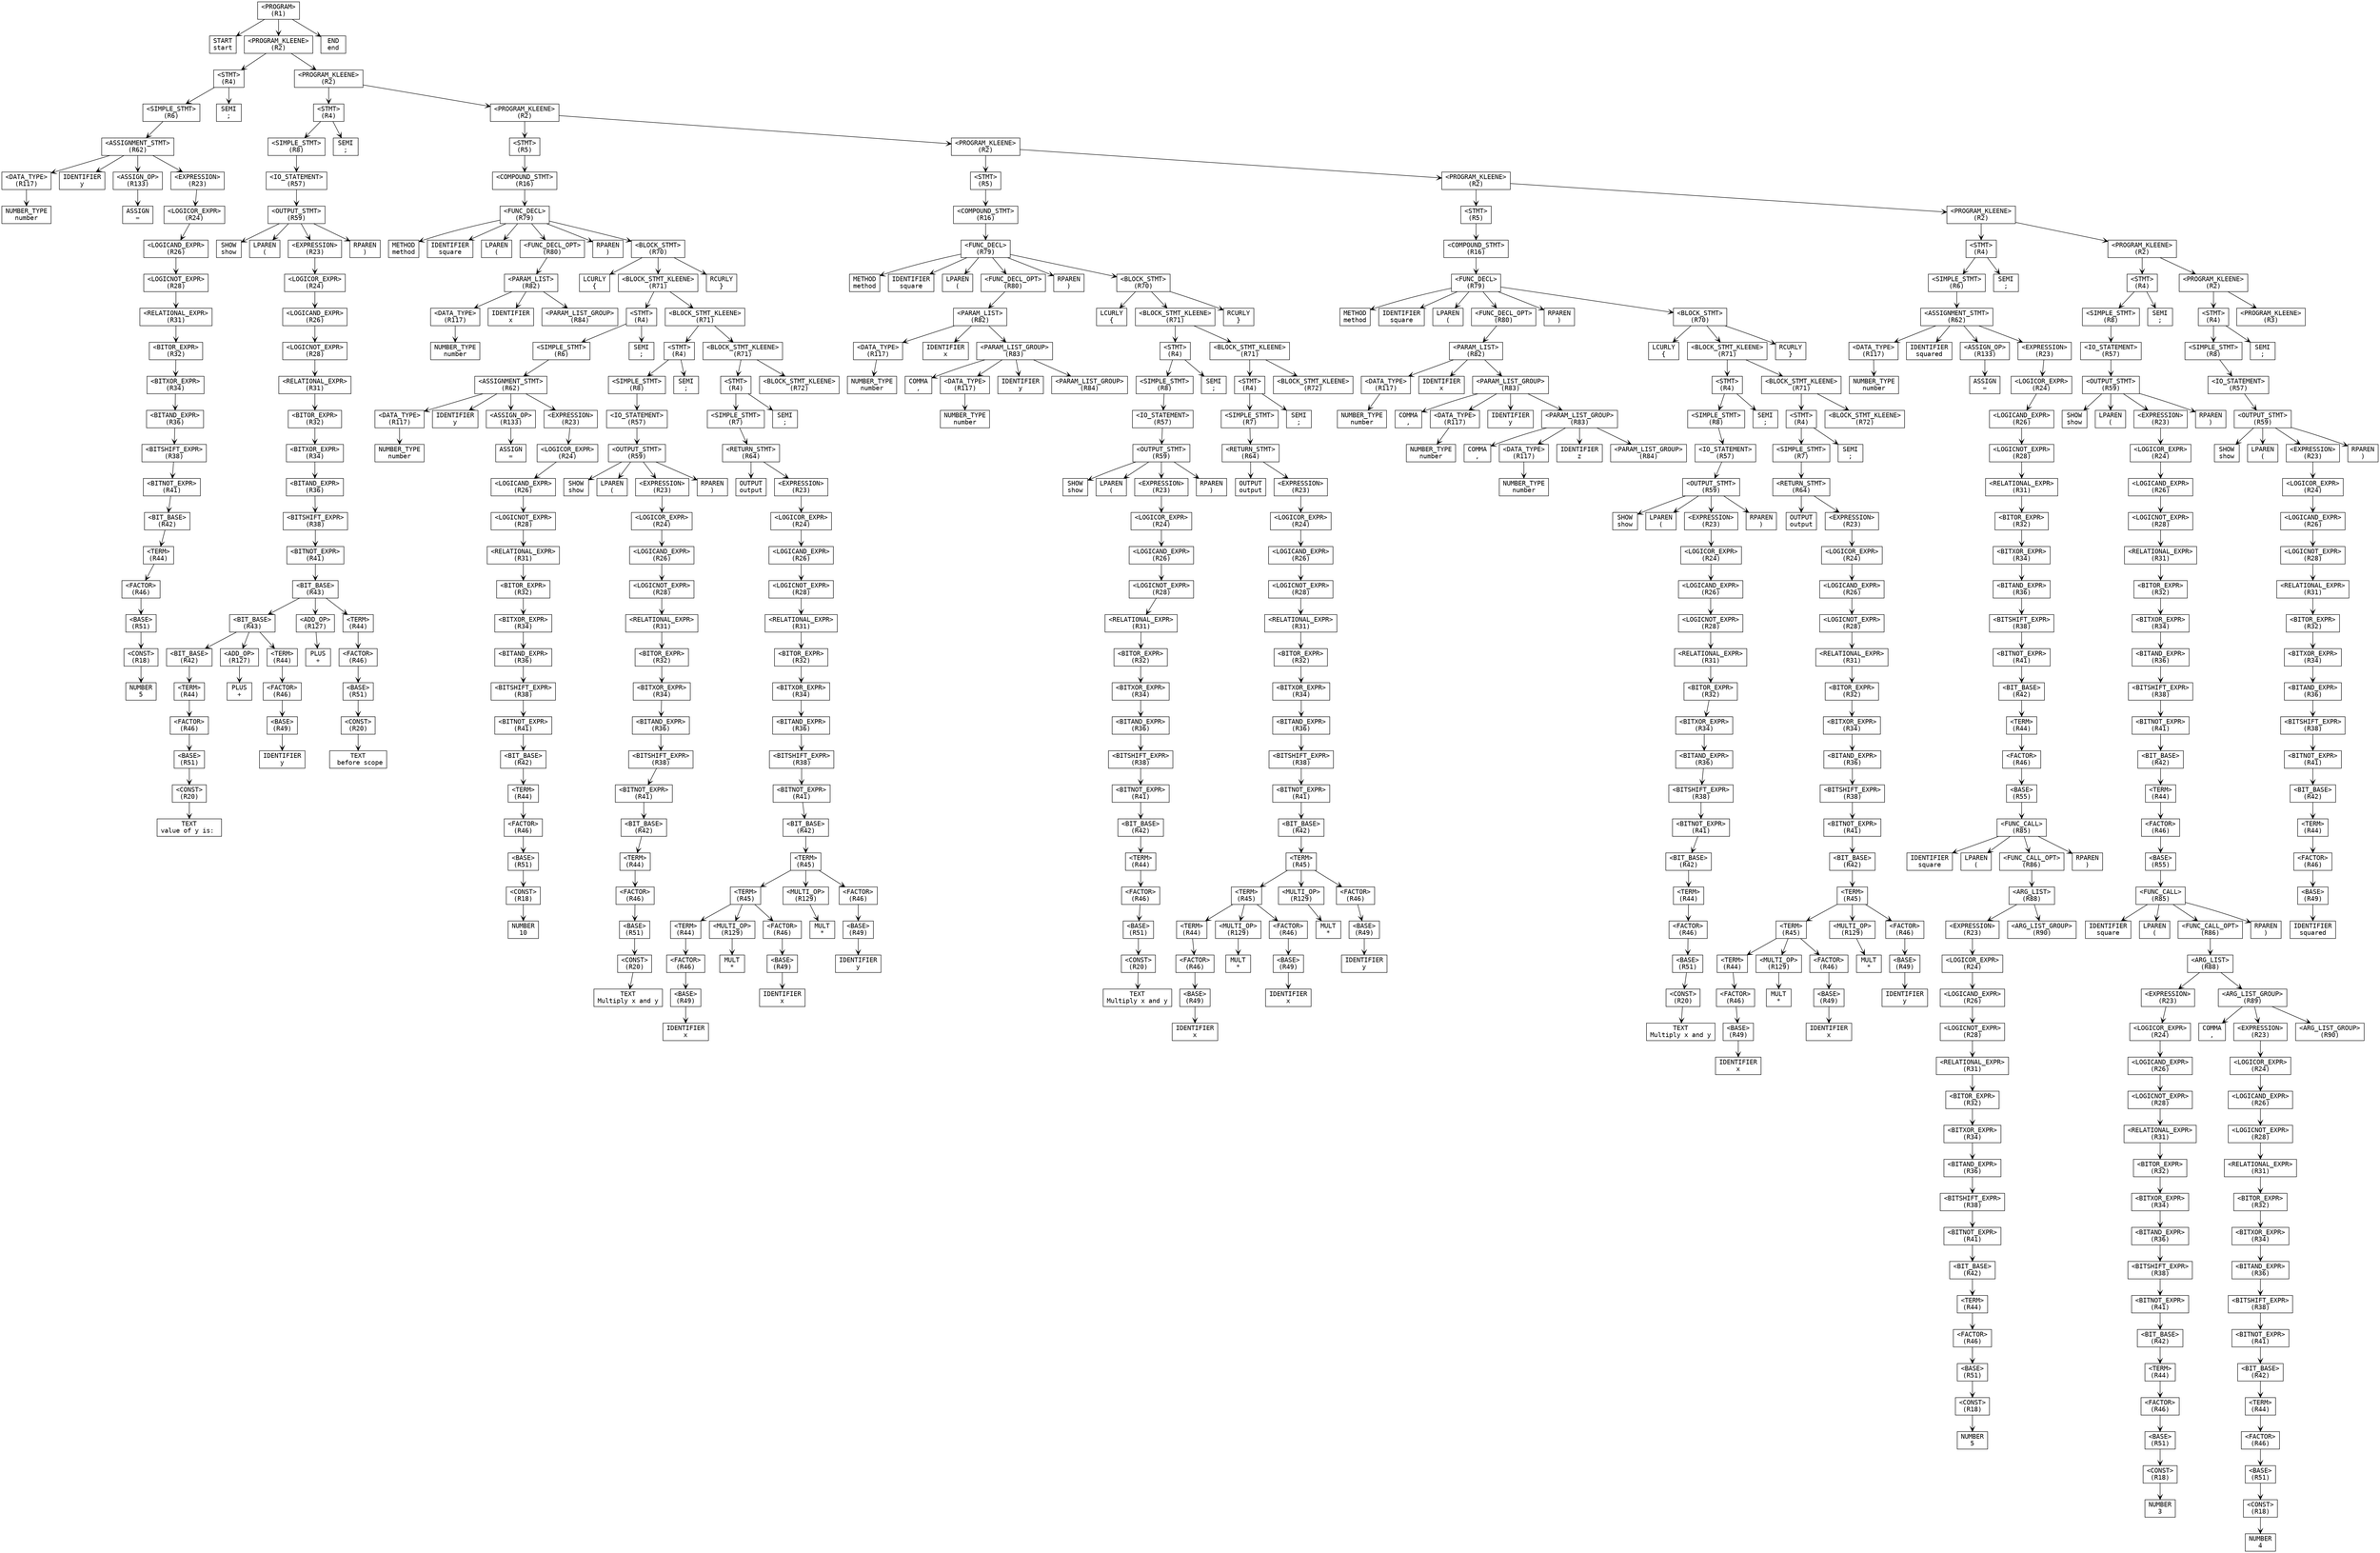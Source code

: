 digraph ParseTree {
  node [shape=box, fontname="Courier"];
  edge [arrowhead=vee];
  n608316716 [label="<PROGRAM>\n(R1)"];
  n1078910404 [label="START\nstart"];
  n608316716 -> n1078910404;
  n941314128 [label="<PROGRAM_KLEENE>\n(R2)"];
  n1092214357 [label="<STMT>\n(R4)"];
  n1504951161 [label="<SIMPLE_STMT>\n(R6)"];
  n1176192157 [label="<ASSIGNMENT_STMT>\n(R62)"];
  n610276830 [label="<DATA_TYPE>\n(R117)"];
  n730106993 [label="NUMBER_TYPE\nnumber"];
  n610276830 -> n730106993;
  n1176192157 -> n610276830;
  n1873318411 [label="IDENTIFIER\ny"];
  n1176192157 -> n1873318411;
  n1938492623 [label="<ASSIGN_OP>\n(R133)"];
  n1465985413 [label="ASSIGN\n="];
  n1938492623 -> n1465985413;
  n1176192157 -> n1938492623;
  n1485422620 [label="<EXPRESSION>\n(R23)"];
  n1939487180 [label="<LOGICOR_EXPR>\n(R24)"];
  n1482468868 [label="<LOGICAND_EXPR>\n(R26)"];
  n103778699 [label="<LOGICNOT_EXPR>\n(R28)"];
  n279978098 [label="<RELATIONAL_EXPR>\n(R31)"];
  n843460593 [label="<BITOR_EXPR>\n(R32)"];
  n265788211 [label="<BITXOR_EXPR>\n(R34)"];
  n1976445075 [label="<BITAND_EXPR>\n(R36)"];
  n1693197800 [label="<BITSHIFT_EXPR>\n(R38)"];
  n1733732131 [label="<BITNOT_EXPR>\n(R41)"];
  n1424729849 [label="<BIT_BASE>\n(R42)"];
  n1348830791 [label="<TERM>\n(R44)"];
  n1428372166 [label="<FACTOR>\n(R46)"];
  n127852798 [label="<BASE>\n(R51)"];
  n248201882 [label="<CONST>\n(R18)"];
  n1918937786 [label="NUMBER\n5"];
  n248201882 -> n1918937786;
  n127852798 -> n248201882;
  n1428372166 -> n127852798;
  n1348830791 -> n1428372166;
  n1424729849 -> n1348830791;
  n1733732131 -> n1424729849;
  n1693197800 -> n1733732131;
  n1976445075 -> n1693197800;
  n265788211 -> n1976445075;
  n843460593 -> n265788211;
  n279978098 -> n843460593;
  n103778699 -> n279978098;
  n1482468868 -> n103778699;
  n1939487180 -> n1482468868;
  n1485422620 -> n1939487180;
  n1176192157 -> n1485422620;
  n1504951161 -> n1176192157;
  n1092214357 -> n1504951161;
  n1054427962 [label="SEMI\n;"];
  n1092214357 -> n1054427962;
  n941314128 -> n1092214357;
  n1311823119 [label="<PROGRAM_KLEENE>\n(R2)"];
  n448496065 [label="<STMT>\n(R4)"];
  n1836703062 [label="<SIMPLE_STMT>\n(R8)"];
  n428723032 [label="<IO_STATEMENT>\n(R57)"];
  n1365114315 [label="<OUTPUT_STMT>\n(R59)"];
  n397331368 [label="SHOW\nshow"];
  n1365114315 -> n397331368;
  n882784102 [label="LPAREN\n("];
  n1365114315 -> n882784102;
  n1128201638 [label="<EXPRESSION>\n(R23)"];
  n2100556719 [label="<LOGICOR_EXPR>\n(R24)"];
  n480347178 [label="<LOGICAND_EXPR>\n(R26)"];
  n1505863135 [label="<LOGICNOT_EXPR>\n(R28)"];
  n1831252108 [label="<RELATIONAL_EXPR>\n(R31)"];
  n258643980 [label="<BITOR_EXPR>\n(R32)"];
  n536534303 [label="<BITXOR_EXPR>\n(R34)"];
  n1262582882 [label="<BITAND_EXPR>\n(R36)"];
  n331028310 [label="<BITSHIFT_EXPR>\n(R38)"];
  n1221220309 [label="<BITNOT_EXPR>\n(R41)"];
  n26307062 [label="<BIT_BASE>\n(R43)"];
  n1106487242 [label="<BIT_BASE>\n(R43)"];
  n179902725 [label="<BIT_BASE>\n(R42)"];
  n282559352 [label="<TERM>\n(R44)"];
  n444831309 [label="<FACTOR>\n(R46)"];
  n1175629600 [label="<BASE>\n(R51)"];
  n69330902 [label="<CONST>\n(R20)"];
  n683763817 [label="TEXT\nvalue of y is: "];
  n69330902 -> n683763817;
  n1175629600 -> n69330902;
  n444831309 -> n1175629600;
  n282559352 -> n444831309;
  n179902725 -> n282559352;
  n1106487242 -> n179902725;
  n787915458 [label="<ADD_OP>\n(R127)"];
  n2102289299 [label="PLUS\n+"];
  n787915458 -> n2102289299;
  n1106487242 -> n787915458;
  n1985623227 [label="<TERM>\n(R44)"];
  n1442547769 [label="<FACTOR>\n(R46)"];
  n1317060854 [label="<BASE>\n(R49)"];
  n1079795790 [label="IDENTIFIER\ny"];
  n1317060854 -> n1079795790;
  n1442547769 -> n1317060854;
  n1985623227 -> n1442547769;
  n1106487242 -> n1985623227;
  n26307062 -> n1106487242;
  n1736731410 [label="<ADD_OP>\n(R127)"];
  n1849134491 [label="PLUS\n+"];
  n1736731410 -> n1849134491;
  n26307062 -> n1736731410;
  n653813723 [label="<TERM>\n(R44)"];
  n92618074 [label="<FACTOR>\n(R46)"];
  n1100810755 [label="<BASE>\n(R51)"];
  n328469758 [label="<CONST>\n(R20)"];
  n1983346664 [label="TEXT\n before scope"];
  n328469758 -> n1983346664;
  n1100810755 -> n328469758;
  n92618074 -> n1100810755;
  n653813723 -> n92618074;
  n26307062 -> n653813723;
  n1221220309 -> n26307062;
  n331028310 -> n1221220309;
  n1262582882 -> n331028310;
  n536534303 -> n1262582882;
  n258643980 -> n536534303;
  n1831252108 -> n258643980;
  n1505863135 -> n1831252108;
  n480347178 -> n1505863135;
  n2100556719 -> n480347178;
  n1128201638 -> n2100556719;
  n1365114315 -> n1128201638;
  n1526004633 [label="RPAREN\n)"];
  n1365114315 -> n1526004633;
  n428723032 -> n1365114315;
  n1836703062 -> n428723032;
  n448496065 -> n1836703062;
  n1938833366 [label="SEMI\n;"];
  n448496065 -> n1938833366;
  n1311823119 -> n448496065;
  n1087389350 [label="<PROGRAM_KLEENE>\n(R2)"];
  n227907939 [label="<STMT>\n(R5)"];
  n1891664763 [label="<COMPOUND_STMT>\n(R16)"];
  n39611450 [label="<FUNC_DECL>\n(R79)"];
  n1127765977 [label="METHOD\nmethod"];
  n39611450 -> n1127765977;
  n1657245788 [label="IDENTIFIER\nsquare"];
  n39611450 -> n1657245788;
  n375921700 [label="LPAREN\n("];
  n39611450 -> n375921700;
  n1999937391 [label="<FUNC_DECL_OPT>\n(R80)"];
  n1991477455 [label="<PARAM_LIST>\n(R82)"];
  n682144565 [label="<DATA_TYPE>\n(R117)"];
  n2121728824 [label="NUMBER_TYPE\nnumber"];
  n682144565 -> n2121728824;
  n1991477455 -> n682144565;
  n761996414 [label="IDENTIFIER\nx"];
  n1991477455 -> n761996414;
  n1198798060 [label="<PARAM_LIST_GROUP>\n(R84)"];
  n1991477455 -> n1198798060;
  n1999937391 -> n1991477455;
  n39611450 -> n1999937391;
  n707270188 [label="RPAREN\n)"];
  n39611450 -> n707270188;
  n1820376722 [label="<BLOCK_STMT>\n(R70)"];
  n406601640 [label="LCURLY\n{"];
  n1820376722 -> n406601640;
  n2114566935 [label="<BLOCK_STMT_KLEENE>\n(R71)"];
  n351947660 [label="<STMT>\n(R4)"];
  n2103903151 [label="<SIMPLE_STMT>\n(R6)"];
  n73380564 [label="<ASSIGNMENT_STMT>\n(R62)"];
  n926773323 [label="<DATA_TYPE>\n(R117)"];
  n1910373131 [label="NUMBER_TYPE\nnumber"];
  n926773323 -> n1910373131;
  n73380564 -> n926773323;
  n887289060 [label="IDENTIFIER\ny"];
  n73380564 -> n887289060;
  n1297230270 [label="<ASSIGN_OP>\n(R133)"];
  n288470903 [label="ASSIGN\n="];
  n1297230270 -> n288470903;
  n73380564 -> n1297230270;
  n262800377 [label="<EXPRESSION>\n(R23)"];
  n751604540 [label="<LOGICOR_EXPR>\n(R24)"];
  n1880051906 [label="<LOGICAND_EXPR>\n(R26)"];
  n1822018491 [label="<LOGICNOT_EXPR>\n(R28)"];
  n863217690 [label="<RELATIONAL_EXPR>\n(R31)"];
  n2070845499 [label="<BITOR_EXPR>\n(R32)"];
  n1902989012 [label="<BITXOR_EXPR>\n(R34)"];
  n1401657169 [label="<BITAND_EXPR>\n(R36)"];
  n2107037250 [label="<BITSHIFT_EXPR>\n(R38)"];
  n1924544139 [label="<BITNOT_EXPR>\n(R41)"];
  n1773592039 [label="<BIT_BASE>\n(R42)"];
  n1720250015 [label="<TERM>\n(R44)"];
  n761729226 [label="<FACTOR>\n(R46)"];
  n1848015235 [label="<BASE>\n(R51)"];
  n824232005 [label="<CONST>\n(R18)"];
  n276636904 [label="NUMBER\n10"];
  n824232005 -> n276636904;
  n1848015235 -> n824232005;
  n761729226 -> n1848015235;
  n1720250015 -> n761729226;
  n1773592039 -> n1720250015;
  n1924544139 -> n1773592039;
  n2107037250 -> n1924544139;
  n1401657169 -> n2107037250;
  n1902989012 -> n1401657169;
  n2070845499 -> n1902989012;
  n863217690 -> n2070845499;
  n1822018491 -> n863217690;
  n1880051906 -> n1822018491;
  n751604540 -> n1880051906;
  n262800377 -> n751604540;
  n73380564 -> n262800377;
  n2103903151 -> n73380564;
  n351947660 -> n2103903151;
  n92903277 [label="SEMI\n;"];
  n351947660 -> n92903277;
  n2114566935 -> n351947660;
  n1480461374 [label="<BLOCK_STMT_KLEENE>\n(R71)"];
  n1869321628 [label="<STMT>\n(R4)"];
  n373864189 [label="<SIMPLE_STMT>\n(R8)"];
  n1605593510 [label="<IO_STATEMENT>\n(R57)"];
  n2009383314 [label="<OUTPUT_STMT>\n(R59)"];
  n1152417155 [label="SHOW\nshow"];
  n2009383314 -> n1152417155;
  n396149942 [label="LPAREN\n("];
  n2009383314 -> n396149942;
  n1403412922 [label="<EXPRESSION>\n(R23)"];
  n37741069 [label="<LOGICOR_EXPR>\n(R24)"];
  n1160039340 [label="<LOGICAND_EXPR>\n(R26)"];
  n879501002 [label="<LOGICNOT_EXPR>\n(R28)"];
  n1411842636 [label="<RELATIONAL_EXPR>\n(R31)"];
  n695582031 [label="<BITOR_EXPR>\n(R32)"];
  n1257208422 [label="<BITXOR_EXPR>\n(R34)"];
  n505522111 [label="<BITAND_EXPR>\n(R36)"];
  n1928917845 [label="<BITSHIFT_EXPR>\n(R38)"];
  n1986246528 [label="<BITNOT_EXPR>\n(R41)"];
  n1198448480 [label="<BIT_BASE>\n(R42)"];
  n1415677037 [label="<TERM>\n(R44)"];
  n1630971887 [label="<FACTOR>\n(R46)"];
  n167957502 [label="<BASE>\n(R51)"];
  n992385025 [label="<CONST>\n(R20)"];
  n1673273828 [label="TEXT\nMultiply x and y"];
  n992385025 -> n1673273828;
  n167957502 -> n992385025;
  n1630971887 -> n167957502;
  n1415677037 -> n1630971887;
  n1198448480 -> n1415677037;
  n1986246528 -> n1198448480;
  n1928917845 -> n1986246528;
  n505522111 -> n1928917845;
  n1257208422 -> n505522111;
  n695582031 -> n1257208422;
  n1411842636 -> n695582031;
  n879501002 -> n1411842636;
  n1160039340 -> n879501002;
  n37741069 -> n1160039340;
  n1403412922 -> n37741069;
  n2009383314 -> n1403412922;
  n937556899 [label="RPAREN\n)"];
  n2009383314 -> n937556899;
  n1605593510 -> n2009383314;
  n373864189 -> n1605593510;
  n1869321628 -> n373864189;
  n727729026 [label="SEMI\n;"];
  n1869321628 -> n727729026;
  n1480461374 -> n1869321628;
  n604582015 [label="<BLOCK_STMT_KLEENE>\n(R71)"];
  n641242651 [label="<STMT>\n(R4)"];
  n507268508 [label="<SIMPLE_STMT>\n(R7)"];
  n929653130 [label="<RETURN_STMT>\n(R64)"];
  n1510876624 [label="OUTPUT\noutput"];
  n929653130 -> n1510876624;
  n946141380 [label="<EXPRESSION>\n(R23)"];
  n1153958649 [label="<LOGICOR_EXPR>\n(R24)"];
  n953241307 [label="<LOGICAND_EXPR>\n(R26)"];
  n324721844 [label="<LOGICNOT_EXPR>\n(R28)"];
  n216507587 [label="<RELATIONAL_EXPR>\n(R31)"];
  n146583660 [label="<BITOR_EXPR>\n(R32)"];
  n975802422 [label="<BITXOR_EXPR>\n(R34)"];
  n2136163515 [label="<BITAND_EXPR>\n(R36)"];
  n1319319086 [label="<BITSHIFT_EXPR>\n(R38)"];
  n603050054 [label="<BITNOT_EXPR>\n(R41)"];
  n1437555758 [label="<BIT_BASE>\n(R42)"];
  n809282748 [label="<TERM>\n(R45)"];
  n1736048339 [label="<TERM>\n(R45)"];
  n1252483482 [label="<TERM>\n(R44)"];
  n1699093196 [label="<FACTOR>\n(R46)"];
  n818545556 [label="<BASE>\n(R49)"];
  n418249784 [label="IDENTIFIER\nx"];
  n818545556 -> n418249784;
  n1699093196 -> n818545556;
  n1252483482 -> n1699093196;
  n1736048339 -> n1252483482;
  n1773659406 [label="<MULTI_OP>\n(R129)"];
  n1014108814 [label="MULT\n*"];
  n1773659406 -> n1014108814;
  n1736048339 -> n1773659406;
  n1547989047 [label="<FACTOR>\n(R46)"];
  n725568443 [label="<BASE>\n(R49)"];
  n2113291335 [label="IDENTIFIER\nx"];
  n725568443 -> n2113291335;
  n1547989047 -> n725568443;
  n1736048339 -> n1547989047;
  n809282748 -> n1736048339;
  n1362939669 [label="<MULTI_OP>\n(R129)"];
  n780585165 [label="MULT\n*"];
  n1362939669 -> n780585165;
  n809282748 -> n1362939669;
  n2134195253 [label="<FACTOR>\n(R46)"];
  n808356840 [label="<BASE>\n(R49)"];
  n131968671 [label="IDENTIFIER\ny"];
  n808356840 -> n131968671;
  n2134195253 -> n808356840;
  n809282748 -> n2134195253;
  n1437555758 -> n809282748;
  n603050054 -> n1437555758;
  n1319319086 -> n603050054;
  n2136163515 -> n1319319086;
  n975802422 -> n2136163515;
  n146583660 -> n975802422;
  n216507587 -> n146583660;
  n324721844 -> n216507587;
  n953241307 -> n324721844;
  n1153958649 -> n953241307;
  n946141380 -> n1153958649;
  n929653130 -> n946141380;
  n507268508 -> n929653130;
  n641242651 -> n507268508;
  n520478217 [label="SEMI\n;"];
  n641242651 -> n520478217;
  n604582015 -> n641242651;
  n1233620296 [label="<BLOCK_STMT_KLEENE>\n(R72)"];
  n604582015 -> n1233620296;
  n1480461374 -> n604582015;
  n2114566935 -> n1480461374;
  n1820376722 -> n2114566935;
  n229781083 [label="RCURLY\n}"];
  n1820376722 -> n229781083;
  n39611450 -> n1820376722;
  n1891664763 -> n39611450;
  n227907939 -> n1891664763;
  n1087389350 -> n227907939;
  n1735508004 [label="<PROGRAM_KLEENE>\n(R2)"];
  n1446362965 [label="<STMT>\n(R5)"];
  n590189846 [label="<COMPOUND_STMT>\n(R16)"];
  n1072805854 [label="<FUNC_DECL>\n(R79)"];
  n1458057444 [label="METHOD\nmethod"];
  n1072805854 -> n1458057444;
  n769454715 [label="IDENTIFIER\nsquare"];
  n1072805854 -> n769454715;
  n1654020083 [label="LPAREN\n("];
  n1072805854 -> n1654020083;
  n1357595448 [label="<FUNC_DECL_OPT>\n(R80)"];
  n1192437457 [label="<PARAM_LIST>\n(R82)"];
  n227953506 [label="<DATA_TYPE>\n(R117)"];
  n1575992556 [label="NUMBER_TYPE\nnumber"];
  n227953506 -> n1575992556;
  n1192437457 -> n227953506;
  n1469568746 [label="IDENTIFIER\nx"];
  n1192437457 -> n1469568746;
  n158095207 [label="<PARAM_LIST_GROUP>\n(R83)"];
  n916377715 [label="COMMA\n,"];
  n158095207 -> n916377715;
  n372642448 [label="<DATA_TYPE>\n(R117)"];
  n2147464762 [label="NUMBER_TYPE\nnumber"];
  n372642448 -> n2147464762;
  n158095207 -> n372642448;
  n348328397 [label="IDENTIFIER\ny"];
  n158095207 -> n348328397;
  n1419658862 [label="<PARAM_LIST_GROUP>\n(R84)"];
  n158095207 -> n1419658862;
  n1192437457 -> n158095207;
  n1357595448 -> n1192437457;
  n1072805854 -> n1357595448;
  n1922727167 [label="RPAREN\n)"];
  n1072805854 -> n1922727167;
  n1893092080 [label="<BLOCK_STMT>\n(R70)"];
  n2090295390 [label="LCURLY\n{"];
  n1893092080 -> n2090295390;
  n1520231572 [label="<BLOCK_STMT_KLEENE>\n(R71)"];
  n2076186300 [label="<STMT>\n(R4)"];
  n956519166 [label="<SIMPLE_STMT>\n(R8)"];
  n2127646736 [label="<IO_STATEMENT>\n(R57)"];
  n1138008858 [label="<OUTPUT_STMT>\n(R59)"];
  n953825322 [label="SHOW\nshow"];
  n1138008858 -> n953825322;
  n460134765 [label="LPAREN\n("];
  n1138008858 -> n460134765;
  n1875413952 [label="<EXPRESSION>\n(R23)"];
  n157432144 [label="<LOGICOR_EXPR>\n(R24)"];
  n1611680574 [label="<LOGICAND_EXPR>\n(R26)"];
  n323325984 [label="<LOGICNOT_EXPR>\n(R28)"];
  n955817731 [label="<RELATIONAL_EXPR>\n(R31)"];
  n541628917 [label="<BITOR_EXPR>\n(R32)"];
  n1122205561 [label="<BITXOR_EXPR>\n(R34)"];
  n2107122581 [label="<BITAND_EXPR>\n(R36)"];
  n31767458 [label="<BITSHIFT_EXPR>\n(R38)"];
  n1703353690 [label="<BITNOT_EXPR>\n(R41)"];
  n1019657764 [label="<BIT_BASE>\n(R42)"];
  n8304290 [label="<TERM>\n(R44)"];
  n618865828 [label="<FACTOR>\n(R46)"];
  n2043908271 [label="<BASE>\n(R51)"];
  n1894589999 [label="<CONST>\n(R20)"];
  n97735990 [label="TEXT\nMultiply x and y"];
  n1894589999 -> n97735990;
  n2043908271 -> n1894589999;
  n618865828 -> n2043908271;
  n8304290 -> n618865828;
  n1019657764 -> n8304290;
  n1703353690 -> n1019657764;
  n31767458 -> n1703353690;
  n2107122581 -> n31767458;
  n1122205561 -> n2107122581;
  n541628917 -> n1122205561;
  n955817731 -> n541628917;
  n323325984 -> n955817731;
  n1611680574 -> n323325984;
  n157432144 -> n1611680574;
  n1875413952 -> n157432144;
  n1138008858 -> n1875413952;
  n950572844 [label="RPAREN\n)"];
  n1138008858 -> n950572844;
  n2127646736 -> n1138008858;
  n956519166 -> n2127646736;
  n2076186300 -> n956519166;
  n1570455166 [label="SEMI\n;"];
  n2076186300 -> n1570455166;
  n1520231572 -> n2076186300;
  n1155442620 [label="<BLOCK_STMT_KLEENE>\n(R71)"];
  n1530605812 [label="<STMT>\n(R4)"];
  n668388680 [label="<SIMPLE_STMT>\n(R7)"];
  n599420674 [label="<RETURN_STMT>\n(R64)"];
  n317247374 [label="OUTPUT\noutput"];
  n599420674 -> n317247374;
  n274133431 [label="<EXPRESSION>\n(R23)"];
  n24892024 [label="<LOGICOR_EXPR>\n(R24)"];
  n1900637994 [label="<LOGICAND_EXPR>\n(R26)"];
  n621369906 [label="<LOGICNOT_EXPR>\n(R28)"];
  n49663085 [label="<RELATIONAL_EXPR>\n(R31)"];
  n1573008985 [label="<BITOR_EXPR>\n(R32)"];
  n1732780788 [label="<BITXOR_EXPR>\n(R34)"];
  n150944997 [label="<BITAND_EXPR>\n(R36)"];
  n616894259 [label="<BITSHIFT_EXPR>\n(R38)"];
  n1752798476 [label="<BITNOT_EXPR>\n(R41)"];
  n1308640629 [label="<BIT_BASE>\n(R42)"];
  n1072250948 [label="<TERM>\n(R45)"];
  n869891101 [label="<TERM>\n(R45)"];
  n397172383 [label="<TERM>\n(R44)"];
  n1540066034 [label="<FACTOR>\n(R46)"];
  n785717935 [label="<BASE>\n(R49)"];
  n1444197116 [label="IDENTIFIER\nx"];
  n785717935 -> n1444197116;
  n1540066034 -> n785717935;
  n397172383 -> n1540066034;
  n869891101 -> n397172383;
  n599348743 [label="<MULTI_OP>\n(R129)"];
  n614651032 [label="MULT\n*"];
  n599348743 -> n614651032;
  n869891101 -> n599348743;
  n572826305 [label="<FACTOR>\n(R46)"];
  n1372878635 [label="<BASE>\n(R49)"];
  n942938744 [label="IDENTIFIER\nx"];
  n1372878635 -> n942938744;
  n572826305 -> n1372878635;
  n869891101 -> n572826305;
  n1072250948 -> n869891101;
  n176168946 [label="<MULTI_OP>\n(R129)"];
  n230000329 [label="MULT\n*"];
  n176168946 -> n230000329;
  n1072250948 -> n176168946;
  n2133509499 [label="<FACTOR>\n(R46)"];
  n1742071612 [label="<BASE>\n(R49)"];
  n1839205307 [label="IDENTIFIER\ny"];
  n1742071612 -> n1839205307;
  n2133509499 -> n1742071612;
  n1072250948 -> n2133509499;
  n1308640629 -> n1072250948;
  n1752798476 -> n1308640629;
  n616894259 -> n1752798476;
  n150944997 -> n616894259;
  n1732780788 -> n150944997;
  n1573008985 -> n1732780788;
  n49663085 -> n1573008985;
  n621369906 -> n49663085;
  n1900637994 -> n621369906;
  n24892024 -> n1900637994;
  n274133431 -> n24892024;
  n599420674 -> n274133431;
  n668388680 -> n599420674;
  n1530605812 -> n668388680;
  n1283611400 [label="SEMI\n;"];
  n1530605812 -> n1283611400;
  n1155442620 -> n1530605812;
  n1697271550 [label="<BLOCK_STMT_KLEENE>\n(R72)"];
  n1155442620 -> n1697271550;
  n1520231572 -> n1155442620;
  n1893092080 -> n1520231572;
  n764328288 [label="RCURLY\n}"];
  n1893092080 -> n764328288;
  n1072805854 -> n1893092080;
  n590189846 -> n1072805854;
  n1446362965 -> n590189846;
  n1735508004 -> n1446362965;
  n1084129977 [label="<PROGRAM_KLEENE>\n(R2)"];
  n513461177 [label="<STMT>\n(R5)"];
  n695216938 [label="<COMPOUND_STMT>\n(R16)"];
  n1911407325 [label="<FUNC_DECL>\n(R79)"];
  n1171393811 [label="METHOD\nmethod"];
  n1911407325 -> n1171393811;
  n232640787 [label="IDENTIFIER\nsquare"];
  n1911407325 -> n232640787;
  n635208441 [label="LPAREN\n("];
  n1911407325 -> n635208441;
  n976770997 [label="<FUNC_DECL_OPT>\n(R80)"];
  n1876393844 [label="<PARAM_LIST>\n(R82)"];
  n207711956 [label="<DATA_TYPE>\n(R117)"];
  n1298923243 [label="NUMBER_TYPE\nnumber"];
  n207711956 -> n1298923243;
  n1876393844 -> n207711956;
  n890670348 [label="IDENTIFIER\nx"];
  n1876393844 -> n890670348;
  n1643014149 [label="<PARAM_LIST_GROUP>\n(R83)"];
  n1719581986 [label="COMMA\n,"];
  n1643014149 -> n1719581986;
  n1961925536 [label="<DATA_TYPE>\n(R117)"];
  n1972311775 [label="NUMBER_TYPE\nnumber"];
  n1961925536 -> n1972311775;
  n1643014149 -> n1961925536;
  n1731454507 [label="IDENTIFIER\ny"];
  n1643014149 -> n1731454507;
  n1958199362 [label="<PARAM_LIST_GROUP>\n(R83)"];
  n82471151 [label="COMMA\n,"];
  n1958199362 -> n82471151;
  n157200195 [label="<DATA_TYPE>\n(R117)"];
  n1898189565 [label="NUMBER_TYPE\nnumber"];
  n157200195 -> n1898189565;
  n1958199362 -> n157200195;
  n1004239179 [label="IDENTIFIER\nz"];
  n1958199362 -> n1004239179;
  n1822540751 [label="<PARAM_LIST_GROUP>\n(R84)"];
  n1958199362 -> n1822540751;
  n1643014149 -> n1958199362;
  n1876393844 -> n1643014149;
  n976770997 -> n1876393844;
  n1911407325 -> n976770997;
  n276385199 [label="RPAREN\n)"];
  n1911407325 -> n276385199;
  n1100678823 [label="<BLOCK_STMT>\n(R70)"];
  n560611070 [label="LCURLY\n{"];
  n1100678823 -> n560611070;
  n1127689895 [label="<BLOCK_STMT_KLEENE>\n(R71)"];
  n435750747 [label="<STMT>\n(R4)"];
  n13534461 [label="<SIMPLE_STMT>\n(R8)"];
  n1889785812 [label="<IO_STATEMENT>\n(R57)"];
  n169581937 [label="<OUTPUT_STMT>\n(R59)"];
  n1535738038 [label="SHOW\nshow"];
  n169581937 -> n1535738038;
  n789843542 [label="LPAREN\n("];
  n169581937 -> n789843542;
  n1105682711 [label="<EXPRESSION>\n(R23)"];
  n398564431 [label="<LOGICOR_EXPR>\n(R24)"];
  n5906993 [label="<LOGICAND_EXPR>\n(R26)"];
  n263453394 [label="<LOGICNOT_EXPR>\n(R28)"];
  n1973870058 [label="<RELATIONAL_EXPR>\n(R31)"];
  n1855853813 [label="<BITOR_EXPR>\n(R32)"];
  n1057290429 [label="<BITXOR_EXPR>\n(R34)"];
  n795992293 [label="<BITAND_EXPR>\n(R36)"];
  n1820012908 [label="<BITSHIFT_EXPR>\n(R38)"];
  n1927063978 [label="<BITNOT_EXPR>\n(R41)"];
  n1787131484 [label="<BIT_BASE>\n(R42)"];
  n1255396641 [label="<TERM>\n(R44)"];
  n2132176198 [label="<FACTOR>\n(R46)"];
  n1745885943 [label="<BASE>\n(R51)"];
  n702985791 [label="<CONST>\n(R20)"];
  n2110260479 [label="TEXT\nMultiply x and y"];
  n702985791 -> n2110260479;
  n1745885943 -> n702985791;
  n2132176198 -> n1745885943;
  n1255396641 -> n2132176198;
  n1787131484 -> n1255396641;
  n1927063978 -> n1787131484;
  n1820012908 -> n1927063978;
  n795992293 -> n1820012908;
  n1057290429 -> n795992293;
  n1855853813 -> n1057290429;
  n1973870058 -> n1855853813;
  n263453394 -> n1973870058;
  n5906993 -> n263453394;
  n398564431 -> n5906993;
  n1105682711 -> n398564431;
  n169581937 -> n1105682711;
  n838351453 [label="RPAREN\n)"];
  n169581937 -> n838351453;
  n1889785812 -> n169581937;
  n13534461 -> n1889785812;
  n435750747 -> n13534461;
  n1507281207 [label="SEMI\n;"];
  n435750747 -> n1507281207;
  n1127689895 -> n435750747;
  n1159486332 [label="<BLOCK_STMT_KLEENE>\n(R71)"];
  n2018398428 [label="<STMT>\n(R4)"];
  n135571290 [label="<SIMPLE_STMT>\n(R7)"];
  n1802095006 [label="<RETURN_STMT>\n(R64)"];
  n1284089908 [label="OUTPUT\noutput"];
  n1802095006 -> n1284089908;
  n1179371977 [label="<EXPRESSION>\n(R23)"];
  n1808304173 [label="<LOGICOR_EXPR>\n(R24)"];
  n1313380851 [label="<LOGICAND_EXPR>\n(R26)"];
  n1325481990 [label="<LOGICNOT_EXPR>\n(R28)"];
  n1469894062 [label="<RELATIONAL_EXPR>\n(R31)"];
  n2017115792 [label="<BITOR_EXPR>\n(R32)"];
  n1916217189 [label="<BITXOR_EXPR>\n(R34)"];
  n930306133 [label="<BITAND_EXPR>\n(R36)"];
  n112399016 [label="<BITSHIFT_EXPR>\n(R38)"];
  n726721232 [label="<BITNOT_EXPR>\n(R41)"];
  n1620567248 [label="<BIT_BASE>\n(R42)"];
  n1301002599 [label="<TERM>\n(R45)"];
  n1395901484 [label="<TERM>\n(R45)"];
  n2144991992 [label="<TERM>\n(R44)"];
  n540483767 [label="<FACTOR>\n(R46)"];
  n812115287 [label="<BASE>\n(R49)"];
  n2100843987 [label="IDENTIFIER\nx"];
  n812115287 -> n2100843987;
  n540483767 -> n812115287;
  n2144991992 -> n540483767;
  n1395901484 -> n2144991992;
  n1300655798 [label="<MULTI_OP>\n(R129)"];
  n1412291881 [label="MULT\n*"];
  n1300655798 -> n1412291881;
  n1395901484 -> n1300655798;
  n1534052262 [label="<FACTOR>\n(R46)"];
  n1682347989 [label="<BASE>\n(R49)"];
  n441165365 [label="IDENTIFIER\nx"];
  n1682347989 -> n441165365;
  n1534052262 -> n1682347989;
  n1395901484 -> n1534052262;
  n1301002599 -> n1395901484;
  n548795584 [label="<MULTI_OP>\n(R129)"];
  n96621959 [label="MULT\n*"];
  n548795584 -> n96621959;
  n1301002599 -> n548795584;
  n1441436373 [label="<FACTOR>\n(R46)"];
  n316144723 [label="<BASE>\n(R49)"];
  n491456829 [label="IDENTIFIER\ny"];
  n316144723 -> n491456829;
  n1441436373 -> n316144723;
  n1301002599 -> n1441436373;
  n1620567248 -> n1301002599;
  n726721232 -> n1620567248;
  n112399016 -> n726721232;
  n930306133 -> n112399016;
  n1916217189 -> n930306133;
  n2017115792 -> n1916217189;
  n1469894062 -> n2017115792;
  n1325481990 -> n1469894062;
  n1313380851 -> n1325481990;
  n1808304173 -> n1313380851;
  n1179371977 -> n1808304173;
  n1802095006 -> n1179371977;
  n135571290 -> n1802095006;
  n2018398428 -> n135571290;
  n171051390 [label="SEMI\n;"];
  n2018398428 -> n171051390;
  n1159486332 -> n2018398428;
  n198135511 [label="<BLOCK_STMT_KLEENE>\n(R72)"];
  n1159486332 -> n198135511;
  n1127689895 -> n1159486332;
  n1100678823 -> n1127689895;
  n651628185 [label="RCURLY\n}"];
  n1100678823 -> n651628185;
  n1911407325 -> n1100678823;
  n695216938 -> n1911407325;
  n513461177 -> n695216938;
  n1084129977 -> n513461177;
  n1670445471 [label="<PROGRAM_KLEENE>\n(R2)"];
  n2037605738 [label="<STMT>\n(R4)"];
  n138093925 [label="<SIMPLE_STMT>\n(R6)"];
  n377901373 [label="<ASSIGNMENT_STMT>\n(R62)"];
  n1925062259 [label="<DATA_TYPE>\n(R117)"];
  n268725627 [label="NUMBER_TYPE\nnumber"];
  n1925062259 -> n268725627;
  n377901373 -> n1925062259;
  n1095070227 [label="IDENTIFIER\nsquared"];
  n377901373 -> n1095070227;
  n1710148799 [label="<ASSIGN_OP>\n(R133)"];
  n1738611703 [label="ASSIGN\n="];
  n1710148799 -> n1738611703;
  n377901373 -> n1710148799;
  n1425923533 [label="<EXPRESSION>\n(R23)"];
  n1044576427 [label="<LOGICOR_EXPR>\n(R24)"];
  n760893672 [label="<LOGICAND_EXPR>\n(R26)"];
  n1120634903 [label="<LOGICNOT_EXPR>\n(R28)"];
  n2028090934 [label="<RELATIONAL_EXPR>\n(R31)"];
  n1372327457 [label="<BITOR_EXPR>\n(R32)"];
  n787401184 [label="<BITXOR_EXPR>\n(R34)"];
  n821782298 [label="<BITAND_EXPR>\n(R36)"];
  n1497478325 [label="<BITSHIFT_EXPR>\n(R38)"];
  n1758270650 [label="<BITNOT_EXPR>\n(R41)"];
  n817127818 [label="<BIT_BASE>\n(R42)"];
  n1536955185 [label="<TERM>\n(R44)"];
  n262992107 [label="<FACTOR>\n(R46)"];
  n256138592 [label="<BASE>\n(R55)"];
  n477087027 [label="<FUNC_CALL>\n(R85)"];
  n659642388 [label="IDENTIFIER\nsquare"];
  n477087027 -> n659642388;
  n1326636989 [label="LPAREN\n("];
  n477087027 -> n1326636989;
  n1645225058 [label="<FUNC_CALL_OPT>\n(R86)"];
  n3416910 [label="<ARG_LIST>\n(R88)"];
  n755522212 [label="<EXPRESSION>\n(R23)"];
  n1950254991 [label="<LOGICOR_EXPR>\n(R24)"];
  n393125470 [label="<LOGICAND_EXPR>\n(R26)"];
  n912388526 [label="<LOGICNOT_EXPR>\n(R28)"];
  n1507016892 [label="<RELATIONAL_EXPR>\n(R31)"];
  n1506911990 [label="<BITOR_EXPR>\n(R32)"];
  n984502268 [label="<BITXOR_EXPR>\n(R34)"];
  n66790790 [label="<BITAND_EXPR>\n(R36)"];
  n1080968165 [label="<BITSHIFT_EXPR>\n(R38)"];
  n350006024 [label="<BITNOT_EXPR>\n(R41)"];
  n1548076992 [label="<BIT_BASE>\n(R42)"];
  n113778395 [label="<TERM>\n(R44)"];
  n873141388 [label="<FACTOR>\n(R46)"];
  n1174306286 [label="<BASE>\n(R51)"];
  n930597206 [label="<CONST>\n(R18)"];
  n1905207205 [label="NUMBER\n5"];
  n930597206 -> n1905207205;
  n1174306286 -> n930597206;
  n873141388 -> n1174306286;
  n113778395 -> n873141388;
  n1548076992 -> n113778395;
  n350006024 -> n1548076992;
  n1080968165 -> n350006024;
  n66790790 -> n1080968165;
  n984502268 -> n66790790;
  n1506911990 -> n984502268;
  n1507016892 -> n1506911990;
  n912388526 -> n1507016892;
  n393125470 -> n912388526;
  n1950254991 -> n393125470;
  n755522212 -> n1950254991;
  n3416910 -> n755522212;
  n491582060 [label="<ARG_LIST_GROUP>\n(R90)"];
  n3416910 -> n491582060;
  n1645225058 -> n3416910;
  n477087027 -> n1645225058;
  n736881958 [label="RPAREN\n)"];
  n477087027 -> n736881958;
  n256138592 -> n477087027;
  n262992107 -> n256138592;
  n1536955185 -> n262992107;
  n817127818 -> n1536955185;
  n1758270650 -> n817127818;
  n1497478325 -> n1758270650;
  n821782298 -> n1497478325;
  n787401184 -> n821782298;
  n1372327457 -> n787401184;
  n2028090934 -> n1372327457;
  n1120634903 -> n2028090934;
  n760893672 -> n1120634903;
  n1044576427 -> n760893672;
  n1425923533 -> n1044576427;
  n377901373 -> n1425923533;
  n138093925 -> n377901373;
  n2037605738 -> n138093925;
  n585088116 [label="SEMI\n;"];
  n2037605738 -> n585088116;
  n1670445471 -> n2037605738;
  n711267717 [label="<PROGRAM_KLEENE>\n(R2)"];
  n1354779959 [label="<STMT>\n(R4)"];
  n615909588 [label="<SIMPLE_STMT>\n(R8)"];
  n2077568042 [label="<IO_STATEMENT>\n(R57)"];
  n2040453096 [label="<OUTPUT_STMT>\n(R59)"];
  n736465945 [label="SHOW\nshow"];
  n2040453096 -> n736465945;
  n1065470233 [label="LPAREN\n("];
  n2040453096 -> n1065470233;
  n1843861183 [label="<EXPRESSION>\n(R23)"];
  n1657384316 [label="<LOGICOR_EXPR>\n(R24)"];
  n1703655520 [label="<LOGICAND_EXPR>\n(R26)"];
  n1425243337 [label="<LOGICNOT_EXPR>\n(R28)"];
  n32823814 [label="<RELATIONAL_EXPR>\n(R31)"];
  n779691273 [label="<BITOR_EXPR>\n(R32)"];
  n369737758 [label="<BITXOR_EXPR>\n(R34)"];
  n1498673954 [label="<BITAND_EXPR>\n(R36)"];
  n2119182052 [label="<BITSHIFT_EXPR>\n(R38)"];
  n426116426 [label="<BITNOT_EXPR>\n(R41)"];
  n1102524232 [label="<BIT_BASE>\n(R42)"];
  n121310911 [label="<TERM>\n(R44)"];
  n2015588282 [label="<FACTOR>\n(R46)"];
  n1371961761 [label="<BASE>\n(R55)"];
  n703840702 [label="<FUNC_CALL>\n(R85)"];
  n1986165961 [label="IDENTIFIER\nsquare"];
  n703840702 -> n1986165961;
  n358580992 [label="LPAREN\n("];
  n703840702 -> n358580992;
  n2008476539 [label="<FUNC_CALL_OPT>\n(R86)"];
  n1090464258 [label="<ARG_LIST>\n(R88)"];
  n631145184 [label="<EXPRESSION>\n(R23)"];
  n1286619856 [label="<LOGICOR_EXPR>\n(R24)"];
  n211653902 [label="<LOGICAND_EXPR>\n(R26)"];
  n889917861 [label="<LOGICNOT_EXPR>\n(R28)"];
  n1683164262 [label="<RELATIONAL_EXPR>\n(R31)"];
  n708535550 [label="<BITOR_EXPR>\n(R32)"];
  n1248764242 [label="<BITXOR_EXPR>\n(R34)"];
  n654641027 [label="<BITAND_EXPR>\n(R36)"];
  n1539903289 [label="<BITSHIFT_EXPR>\n(R38)"];
  n715430954 [label="<BITNOT_EXPR>\n(R41)"];
  n360700957 [label="<BIT_BASE>\n(R42)"];
  n441055278 [label="<TERM>\n(R44)"];
  n157977753 [label="<FACTOR>\n(R46)"];
  n127997010 [label="<BASE>\n(R51)"];
  n1825947535 [label="<CONST>\n(R18)"];
  n956867251 [label="NUMBER\n3"];
  n1825947535 -> n956867251;
  n127997010 -> n1825947535;
  n157977753 -> n127997010;
  n441055278 -> n157977753;
  n360700957 -> n441055278;
  n715430954 -> n360700957;
  n1539903289 -> n715430954;
  n654641027 -> n1539903289;
  n1248764242 -> n654641027;
  n708535550 -> n1248764242;
  n1683164262 -> n708535550;
  n889917861 -> n1683164262;
  n211653902 -> n889917861;
  n1286619856 -> n211653902;
  n631145184 -> n1286619856;
  n1090464258 -> n631145184;
  n1692139343 [label="<ARG_LIST_GROUP>\n(R89)"];
  n1809282050 [label="COMMA\n,"];
  n1692139343 -> n1809282050;
  n717199152 [label="<EXPRESSION>\n(R23)"];
  n1449047534 [label="<LOGICOR_EXPR>\n(R24)"];
  n1841564141 [label="<LOGICAND_EXPR>\n(R26)"];
  n1029904179 [label="<LOGICNOT_EXPR>\n(R28)"];
  n1806897592 [label="<RELATIONAL_EXPR>\n(R31)"];
  n1214327013 [label="<BITOR_EXPR>\n(R32)"];
  n94882661 [label="<BITXOR_EXPR>\n(R34)"];
  n551067245 [label="<BITAND_EXPR>\n(R36)"];
  n1393911071 [label="<BITSHIFT_EXPR>\n(R38)"];
  n309479832 [label="<BITNOT_EXPR>\n(R41)"];
  n699749456 [label="<BIT_BASE>\n(R42)"];
  n1308265725 [label="<TERM>\n(R44)"];
  n893330880 [label="<FACTOR>\n(R46)"];
  n897680502 [label="<BASE>\n(R51)"];
  n907362626 [label="<CONST>\n(R18)"];
  n789687833 [label="NUMBER\n4"];
  n907362626 -> n789687833;
  n897680502 -> n907362626;
  n893330880 -> n897680502;
  n1308265725 -> n893330880;
  n699749456 -> n1308265725;
  n309479832 -> n699749456;
  n1393911071 -> n309479832;
  n551067245 -> n1393911071;
  n94882661 -> n551067245;
  n1214327013 -> n94882661;
  n1806897592 -> n1214327013;
  n1029904179 -> n1806897592;
  n1841564141 -> n1029904179;
  n1449047534 -> n1841564141;
  n717199152 -> n1449047534;
  n1692139343 -> n717199152;
  n1665965854 [label="<ARG_LIST_GROUP>\n(R90)"];
  n1692139343 -> n1665965854;
  n1090464258 -> n1692139343;
  n2008476539 -> n1090464258;
  n703840702 -> n2008476539;
  n1524041013 [label="RPAREN\n)"];
  n703840702 -> n1524041013;
  n1371961761 -> n703840702;
  n2015588282 -> n1371961761;
  n121310911 -> n2015588282;
  n1102524232 -> n121310911;
  n426116426 -> n1102524232;
  n2119182052 -> n426116426;
  n1498673954 -> n2119182052;
  n369737758 -> n1498673954;
  n779691273 -> n369737758;
  n32823814 -> n779691273;
  n1425243337 -> n32823814;
  n1703655520 -> n1425243337;
  n1657384316 -> n1703655520;
  n1843861183 -> n1657384316;
  n2040453096 -> n1843861183;
  n1188315260 [label="RPAREN\n)"];
  n2040453096 -> n1188315260;
  n2077568042 -> n2040453096;
  n615909588 -> n2077568042;
  n1354779959 -> n615909588;
  n1679249369 [label="SEMI\n;"];
  n1354779959 -> n1679249369;
  n711267717 -> n1354779959;
  n1671727146 [label="<PROGRAM_KLEENE>\n(R2)"];
  n28886982 [label="<STMT>\n(R4)"];
  n1703653421 [label="<SIMPLE_STMT>\n(R8)"];
  n1002193602 [label="<IO_STATEMENT>\n(R57)"];
  n2090756167 [label="<OUTPUT_STMT>\n(R59)"];
  n1004476133 [label="SHOW\nshow"];
  n2090756167 -> n1004476133;
  n57529195 [label="LPAREN\n("];
  n2090756167 -> n57529195;
  n1520315286 [label="<EXPRESSION>\n(R23)"];
  n1439542482 [label="<LOGICOR_EXPR>\n(R24)"];
  n384229552 [label="<LOGICAND_EXPR>\n(R26)"];
  n2071826316 [label="<LOGICNOT_EXPR>\n(R28)"];
  n1343539694 [label="<RELATIONAL_EXPR>\n(R31)"];
  n1745310722 [label="<BITOR_EXPR>\n(R32)"];
  n1229310674 [label="<BITXOR_EXPR>\n(R34)"];
  n1582509465 [label="<BITAND_EXPR>\n(R36)"];
  n687784964 [label="<BITSHIFT_EXPR>\n(R38)"];
  n2055942749 [label="<BITNOT_EXPR>\n(R41)"];
  n503280772 [label="<BIT_BASE>\n(R42)"];
  n1510452551 [label="<TERM>\n(R44)"];
  n75992295 [label="<FACTOR>\n(R46)"];
  n666722288 [label="<BASE>\n(R49)"];
  n1090536663 [label="IDENTIFIER\nsquared"];
  n666722288 -> n1090536663;
  n75992295 -> n666722288;
  n1510452551 -> n75992295;
  n503280772 -> n1510452551;
  n2055942749 -> n503280772;
  n687784964 -> n2055942749;
  n1582509465 -> n687784964;
  n1229310674 -> n1582509465;
  n1745310722 -> n1229310674;
  n1343539694 -> n1745310722;
  n2071826316 -> n1343539694;
  n384229552 -> n2071826316;
  n1439542482 -> n384229552;
  n1520315286 -> n1439542482;
  n2090756167 -> n1520315286;
  n646624293 [label="RPAREN\n)"];
  n2090756167 -> n646624293;
  n1002193602 -> n2090756167;
  n1703653421 -> n1002193602;
  n28886982 -> n1703653421;
  n517141671 [label="SEMI\n;"];
  n28886982 -> n517141671;
  n1671727146 -> n28886982;
  n1407019602 [label="<PROGRAM_KLEENE>\n(R3)"];
  n1671727146 -> n1407019602;
  n711267717 -> n1671727146;
  n1670445471 -> n711267717;
  n1084129977 -> n1670445471;
  n1735508004 -> n1084129977;
  n1087389350 -> n1735508004;
  n1311823119 -> n1087389350;
  n941314128 -> n1311823119;
  n608316716 -> n941314128;
  n280541698 [label="END\nend"];
  n608316716 -> n280541698;
}